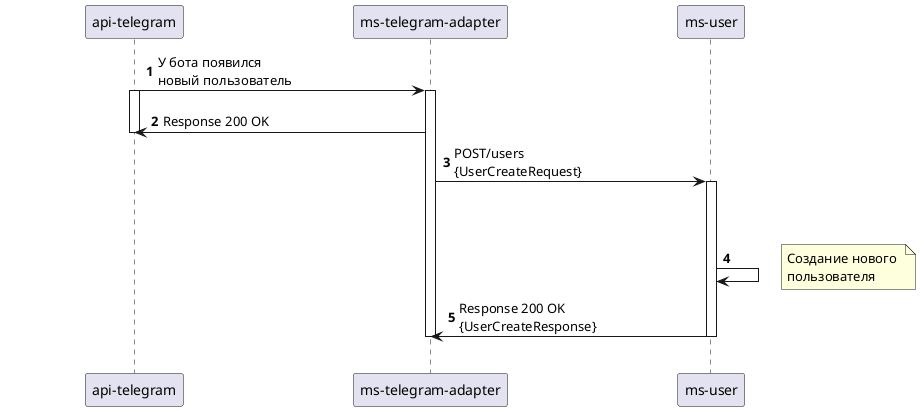 @startuml newUserByTelegram
autonumber
skinparam {
    MaxMessageSize 150
    BoxPadding 10
    }
skinparam sequence {
    ParticipantPadding 80
    MessageAlign left
}
participant "ms-user" as Usr order 70
participant "ms-telegram-adapter" as Tgm order 40
participant "api-telegram" as Api order 10

Api -> Tgm: У бота появился \nновый пользователь
activate Api
activate Tgm
||10||
Tgm -> Api: Response 200 OK
deactivate Api

Tgm -> Usr: POST/users  \n{UserCreateRequest}
activate Usr
||50||
Usr -> Usr:
note right :Создание нового \nпользователя

Usr -> Tgm: Response 200 OK \n{UserCreateResponse}
deactivate Tgm
deactivate Usr
||20||

@enduml